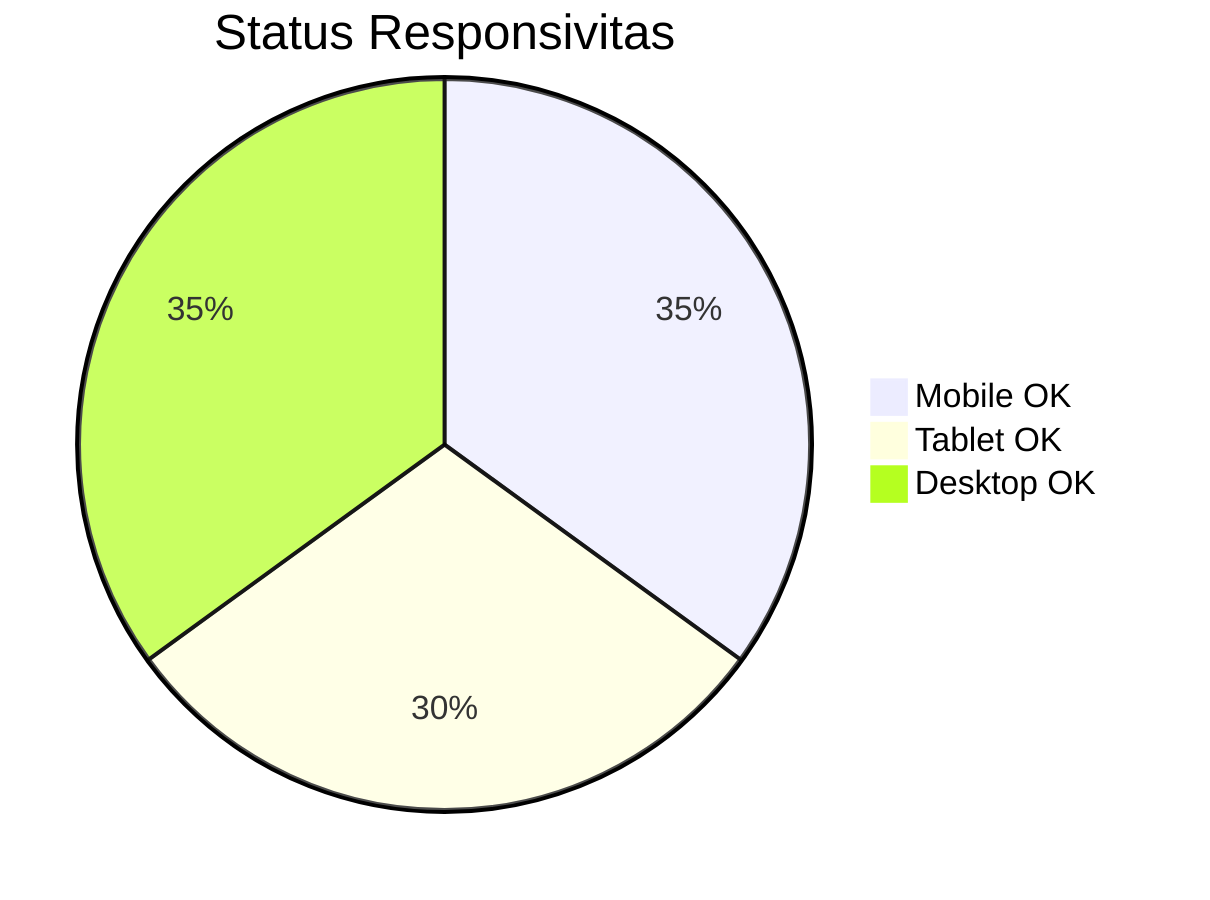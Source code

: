 %% Responsivitas UI pada berbagai viewport
%% Export: ui_responsiveness_status.png
pie title Status Responsivitas
  "Mobile OK" : 35
  "Tablet OK" : 30
  "Desktop OK" : 35